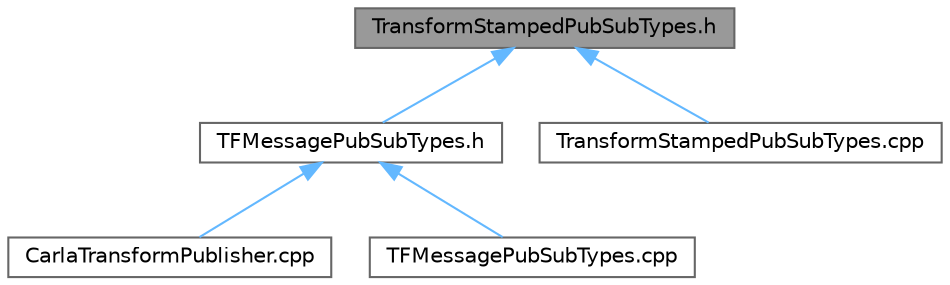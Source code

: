 digraph "TransformStampedPubSubTypes.h"
{
 // INTERACTIVE_SVG=YES
 // LATEX_PDF_SIZE
  bgcolor="transparent";
  edge [fontname=Helvetica,fontsize=10,labelfontname=Helvetica,labelfontsize=10];
  node [fontname=Helvetica,fontsize=10,shape=box,height=0.2,width=0.4];
  Node1 [id="Node000001",label="TransformStampedPubSubTypes.h",height=0.2,width=0.4,color="gray40", fillcolor="grey60", style="filled", fontcolor="black",tooltip=" "];
  Node1 -> Node2 [id="edge1_Node000001_Node000002",dir="back",color="steelblue1",style="solid",tooltip=" "];
  Node2 [id="Node000002",label="TFMessagePubSubTypes.h",height=0.2,width=0.4,color="grey40", fillcolor="white", style="filled",URL="$dc/d51/TFMessagePubSubTypes_8h.html",tooltip=" "];
  Node2 -> Node3 [id="edge2_Node000002_Node000003",dir="back",color="steelblue1",style="solid",tooltip=" "];
  Node3 [id="Node000003",label="CarlaTransformPublisher.cpp",height=0.2,width=0.4,color="grey40", fillcolor="white", style="filled",URL="$d3/d11/CarlaTransformPublisher_8cpp.html",tooltip=" "];
  Node2 -> Node4 [id="edge3_Node000002_Node000004",dir="back",color="steelblue1",style="solid",tooltip=" "];
  Node4 [id="Node000004",label="TFMessagePubSubTypes.cpp",height=0.2,width=0.4,color="grey40", fillcolor="white", style="filled",URL="$d1/d42/TFMessagePubSubTypes_8cpp.html",tooltip=" "];
  Node1 -> Node5 [id="edge4_Node000001_Node000005",dir="back",color="steelblue1",style="solid",tooltip=" "];
  Node5 [id="Node000005",label="TransformStampedPubSubTypes.cpp",height=0.2,width=0.4,color="grey40", fillcolor="white", style="filled",URL="$dc/df6/TransformStampedPubSubTypes_8cpp.html",tooltip=" "];
}
